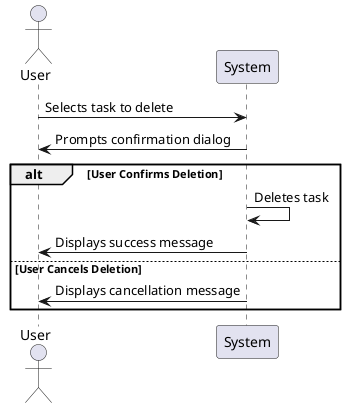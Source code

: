 @startuml

actor User

User -> System: Selects task to delete
System -> User: Prompts confirmation dialog
alt User Confirms Deletion
    System -> System: Deletes task
    System -> User: Displays success message
else User Cancels Deletion
    System -> User: Displays cancellation message
end

@enduml
